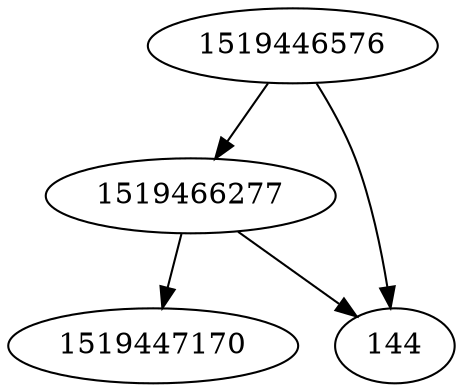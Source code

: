 strict digraph  {
1519446576;
1519447170;
1519466277;
144;
1519446576 -> 144;
1519446576 -> 1519466277;
1519466277 -> 1519447170;
1519466277 -> 144;
}
